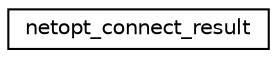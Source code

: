 digraph "Graphical Class Hierarchy"
{
 // LATEX_PDF_SIZE
  edge [fontname="Helvetica",fontsize="10",labelfontname="Helvetica",labelfontsize="10"];
  node [fontname="Helvetica",fontsize="10",shape=record];
  rankdir="LR";
  Node0 [label="netopt_connect_result",height=0.2,width=0.4,color="black", fillcolor="white", style="filled",URL="$structnetopt__connect__result.html",tooltip="Basic network connect result."];
}

